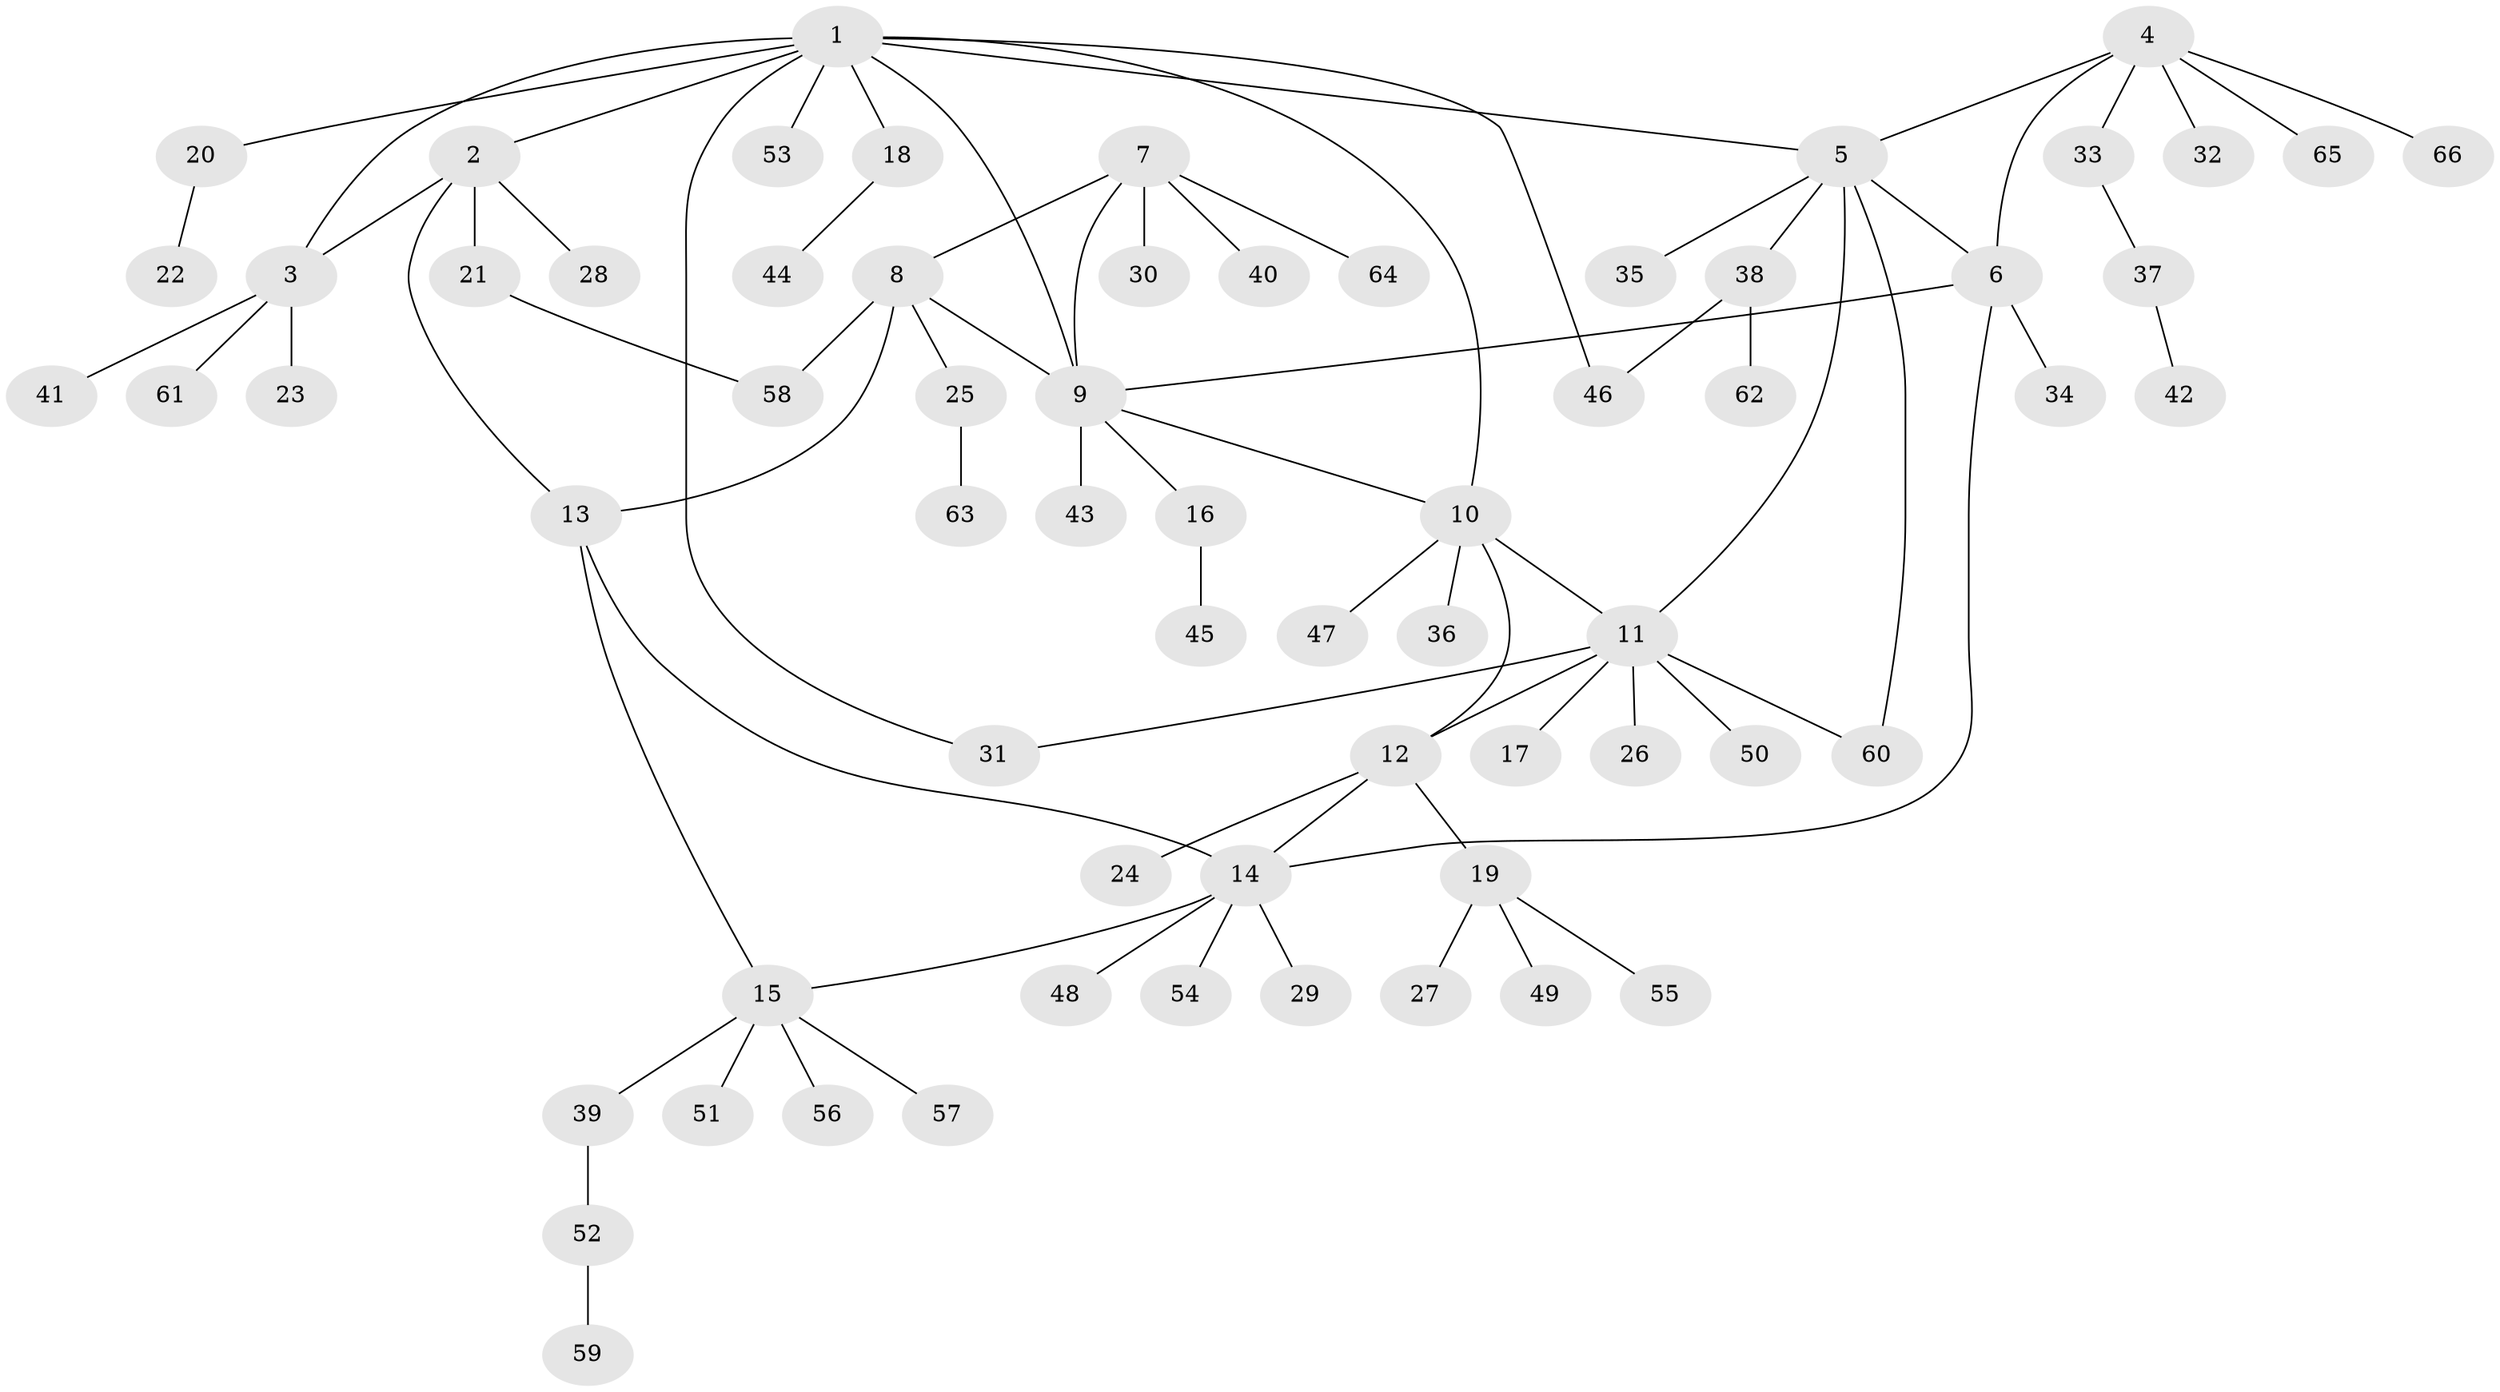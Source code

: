 // Generated by graph-tools (version 1.1) at 2025/55/03/09/25 04:55:06]
// undirected, 66 vertices, 80 edges
graph export_dot {
graph [start="1"]
  node [color=gray90,style=filled];
  1;
  2;
  3;
  4;
  5;
  6;
  7;
  8;
  9;
  10;
  11;
  12;
  13;
  14;
  15;
  16;
  17;
  18;
  19;
  20;
  21;
  22;
  23;
  24;
  25;
  26;
  27;
  28;
  29;
  30;
  31;
  32;
  33;
  34;
  35;
  36;
  37;
  38;
  39;
  40;
  41;
  42;
  43;
  44;
  45;
  46;
  47;
  48;
  49;
  50;
  51;
  52;
  53;
  54;
  55;
  56;
  57;
  58;
  59;
  60;
  61;
  62;
  63;
  64;
  65;
  66;
  1 -- 2;
  1 -- 3;
  1 -- 5;
  1 -- 9;
  1 -- 10;
  1 -- 18;
  1 -- 20;
  1 -- 31;
  1 -- 46;
  1 -- 53;
  2 -- 3;
  2 -- 13;
  2 -- 21;
  2 -- 28;
  3 -- 23;
  3 -- 41;
  3 -- 61;
  4 -- 5;
  4 -- 6;
  4 -- 32;
  4 -- 33;
  4 -- 65;
  4 -- 66;
  5 -- 6;
  5 -- 11;
  5 -- 35;
  5 -- 38;
  5 -- 60;
  6 -- 9;
  6 -- 14;
  6 -- 34;
  7 -- 8;
  7 -- 9;
  7 -- 30;
  7 -- 40;
  7 -- 64;
  8 -- 9;
  8 -- 13;
  8 -- 25;
  8 -- 58;
  9 -- 10;
  9 -- 16;
  9 -- 43;
  10 -- 11;
  10 -- 12;
  10 -- 36;
  10 -- 47;
  11 -- 12;
  11 -- 17;
  11 -- 26;
  11 -- 31;
  11 -- 50;
  11 -- 60;
  12 -- 14;
  12 -- 19;
  12 -- 24;
  13 -- 14;
  13 -- 15;
  14 -- 15;
  14 -- 29;
  14 -- 48;
  14 -- 54;
  15 -- 39;
  15 -- 51;
  15 -- 56;
  15 -- 57;
  16 -- 45;
  18 -- 44;
  19 -- 27;
  19 -- 49;
  19 -- 55;
  20 -- 22;
  21 -- 58;
  25 -- 63;
  33 -- 37;
  37 -- 42;
  38 -- 46;
  38 -- 62;
  39 -- 52;
  52 -- 59;
}

